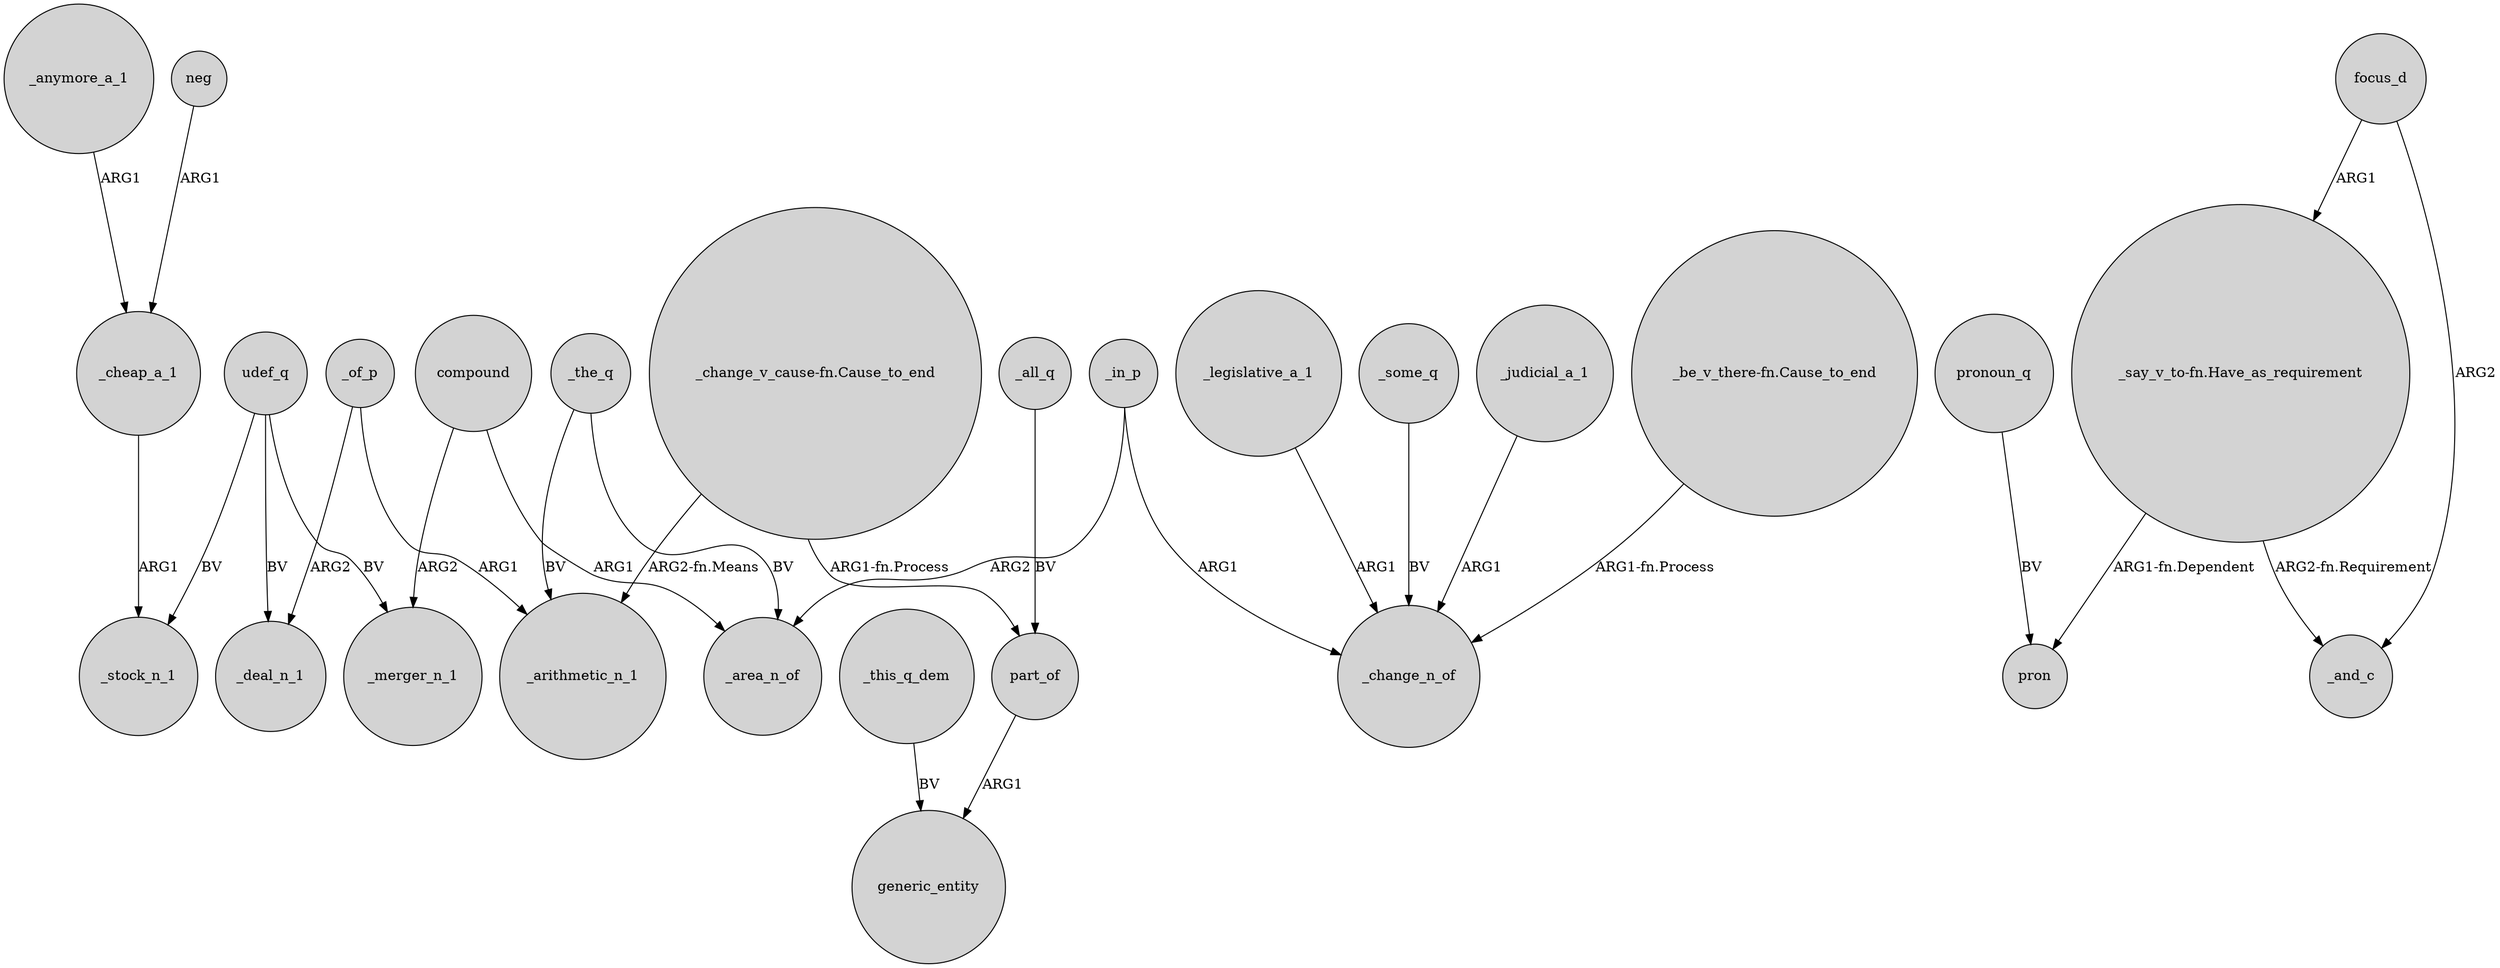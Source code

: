 digraph {
	node [shape=circle style=filled]
	_of_p -> _deal_n_1 [label=ARG2]
	_some_q -> _change_n_of [label=BV]
	_the_q -> _area_n_of [label=BV]
	focus_d -> "_say_v_to-fn.Have_as_requirement" [label=ARG1]
	_anymore_a_1 -> _cheap_a_1 [label=ARG1]
	compound -> _merger_n_1 [label=ARG2]
	_all_q -> part_of [label=BV]
	_in_p -> _area_n_of [label=ARG2]
	_the_q -> _arithmetic_n_1 [label=BV]
	pronoun_q -> pron [label=BV]
	compound -> _area_n_of [label=ARG1]
	udef_q -> _stock_n_1 [label=BV]
	_this_q_dem -> generic_entity [label=BV]
	_judicial_a_1 -> _change_n_of [label=ARG1]
	"_change_v_cause-fn.Cause_to_end" -> part_of [label="ARG1-fn.Process"]
	"_be_v_there-fn.Cause_to_end" -> _change_n_of [label="ARG1-fn.Process"]
	focus_d -> _and_c [label=ARG2]
	"_say_v_to-fn.Have_as_requirement" -> pron [label="ARG1-fn.Dependent"]
	"_say_v_to-fn.Have_as_requirement" -> _and_c [label="ARG2-fn.Requirement"]
	_legislative_a_1 -> _change_n_of [label=ARG1]
	udef_q -> _deal_n_1 [label=BV]
	_cheap_a_1 -> _stock_n_1 [label=ARG1]
	part_of -> generic_entity [label=ARG1]
	udef_q -> _merger_n_1 [label=BV]
	"_change_v_cause-fn.Cause_to_end" -> _arithmetic_n_1 [label="ARG2-fn.Means"]
	neg -> _cheap_a_1 [label=ARG1]
	_in_p -> _change_n_of [label=ARG1]
	_of_p -> _arithmetic_n_1 [label=ARG1]
}
